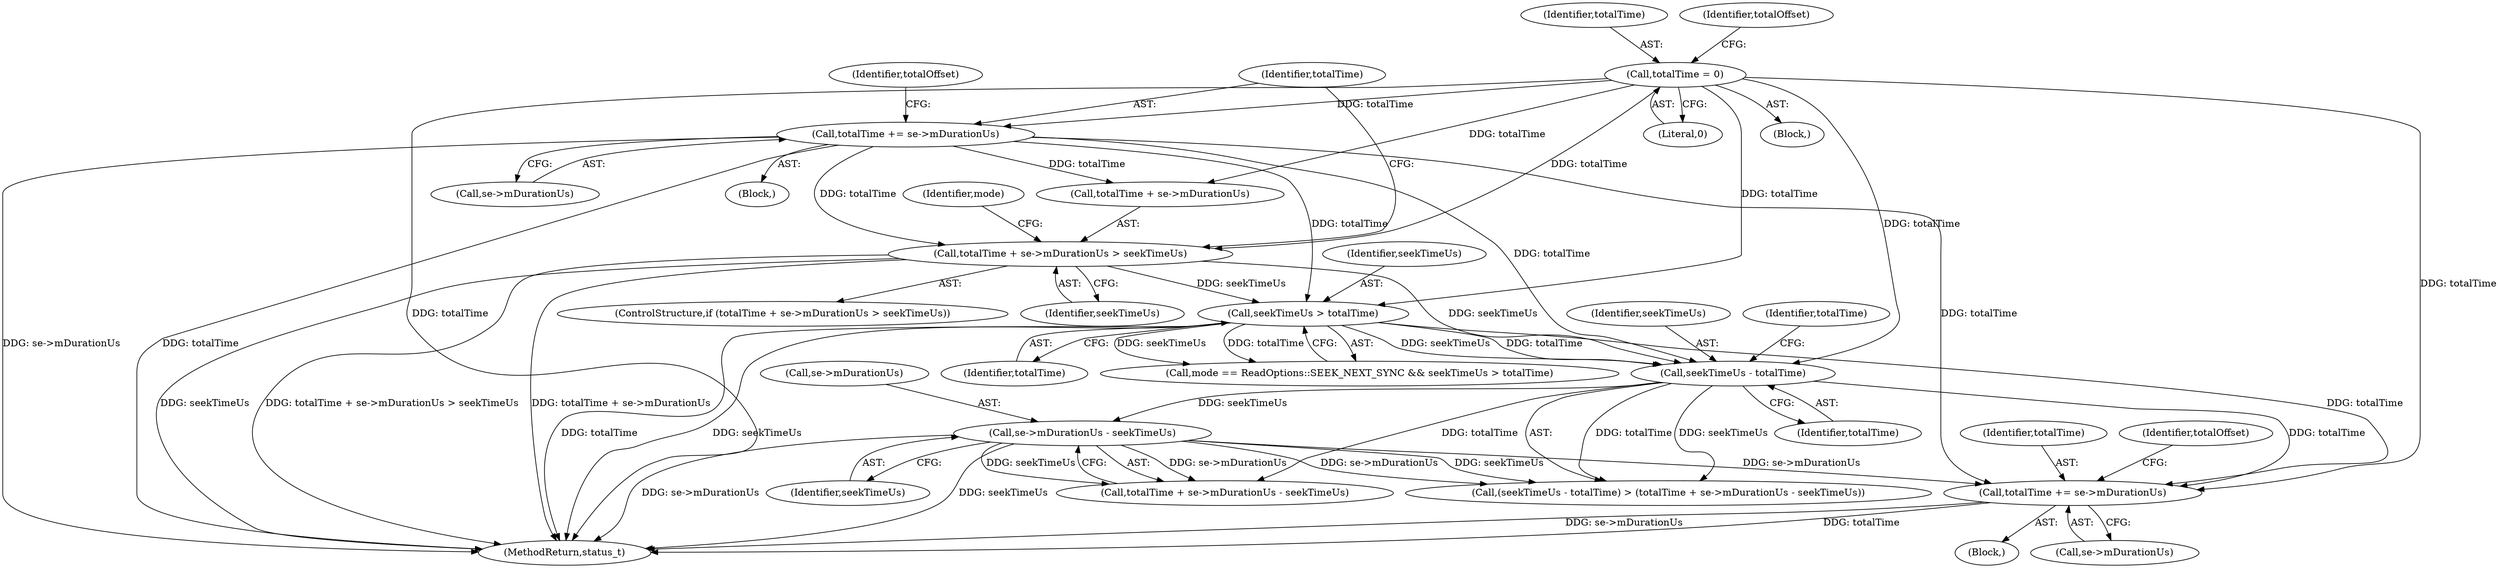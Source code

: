 digraph "0_Android_d48f0f145f8f0f4472bc0af668ac9a8bce44ba9b@pointer" {
"1000199" [label="(Call,totalTime += se->mDurationUs)"];
"1000193" [label="(Call,se->mDurationUs - seekTimeUs)"];
"1000188" [label="(Call,seekTimeUs - totalTime)"];
"1000166" [label="(Call,totalTime + se->mDurationUs > seekTimeUs)"];
"1000140" [label="(Call,totalTime = 0)"];
"1000210" [label="(Call,totalTime += se->mDurationUs)"];
"1000180" [label="(Call,seekTimeUs > totalTime)"];
"1000211" [label="(Identifier,totalTime)"];
"1000189" [label="(Identifier,seekTimeUs)"];
"1000178" [label="(Identifier,mode)"];
"1000157" [label="(Block,)"];
"1000830" [label="(MethodReturn,status_t)"];
"1000216" [label="(Identifier,totalOffset)"];
"1000198" [label="(Block,)"];
"1000191" [label="(Call,totalTime + se->mDurationUs - seekTimeUs)"];
"1000200" [label="(Identifier,totalTime)"];
"1000197" [label="(Identifier,seekTimeUs)"];
"1000166" [label="(Call,totalTime + se->mDurationUs > seekTimeUs)"];
"1000182" [label="(Identifier,totalTime)"];
"1000201" [label="(Call,se->mDurationUs)"];
"1000180" [label="(Call,seekTimeUs > totalTime)"];
"1000187" [label="(Call,(seekTimeUs - totalTime) > (totalTime + se->mDurationUs - seekTimeUs))"];
"1000142" [label="(Literal,0)"];
"1000165" [label="(ControlStructure,if (totalTime + se->mDurationUs > seekTimeUs))"];
"1000212" [label="(Call,se->mDurationUs)"];
"1000192" [label="(Identifier,totalTime)"];
"1000141" [label="(Identifier,totalTime)"];
"1000188" [label="(Call,seekTimeUs - totalTime)"];
"1000194" [label="(Call,se->mDurationUs)"];
"1000167" [label="(Call,totalTime + se->mDurationUs)"];
"1000181" [label="(Identifier,seekTimeUs)"];
"1000176" [label="(Call,mode == ReadOptions::SEEK_NEXT_SYNC && seekTimeUs > totalTime)"];
"1000190" [label="(Identifier,totalTime)"];
"1000140" [label="(Call,totalTime = 0)"];
"1000210" [label="(Call,totalTime += se->mDurationUs)"];
"1000138" [label="(Block,)"];
"1000199" [label="(Call,totalTime += se->mDurationUs)"];
"1000193" [label="(Call,se->mDurationUs - seekTimeUs)"];
"1000172" [label="(Identifier,seekTimeUs)"];
"1000205" [label="(Identifier,totalOffset)"];
"1000145" [label="(Identifier,totalOffset)"];
"1000199" -> "1000198"  [label="AST: "];
"1000199" -> "1000201"  [label="CFG: "];
"1000200" -> "1000199"  [label="AST: "];
"1000201" -> "1000199"  [label="AST: "];
"1000205" -> "1000199"  [label="CFG: "];
"1000199" -> "1000830"  [label="DDG: se->mDurationUs"];
"1000199" -> "1000830"  [label="DDG: totalTime"];
"1000193" -> "1000199"  [label="DDG: se->mDurationUs"];
"1000180" -> "1000199"  [label="DDG: totalTime"];
"1000140" -> "1000199"  [label="DDG: totalTime"];
"1000210" -> "1000199"  [label="DDG: totalTime"];
"1000188" -> "1000199"  [label="DDG: totalTime"];
"1000193" -> "1000191"  [label="AST: "];
"1000193" -> "1000197"  [label="CFG: "];
"1000194" -> "1000193"  [label="AST: "];
"1000197" -> "1000193"  [label="AST: "];
"1000191" -> "1000193"  [label="CFG: "];
"1000193" -> "1000830"  [label="DDG: se->mDurationUs"];
"1000193" -> "1000830"  [label="DDG: seekTimeUs"];
"1000193" -> "1000187"  [label="DDG: se->mDurationUs"];
"1000193" -> "1000187"  [label="DDG: seekTimeUs"];
"1000193" -> "1000191"  [label="DDG: se->mDurationUs"];
"1000193" -> "1000191"  [label="DDG: seekTimeUs"];
"1000188" -> "1000193"  [label="DDG: seekTimeUs"];
"1000188" -> "1000187"  [label="AST: "];
"1000188" -> "1000190"  [label="CFG: "];
"1000189" -> "1000188"  [label="AST: "];
"1000190" -> "1000188"  [label="AST: "];
"1000192" -> "1000188"  [label="CFG: "];
"1000188" -> "1000187"  [label="DDG: seekTimeUs"];
"1000188" -> "1000187"  [label="DDG: totalTime"];
"1000166" -> "1000188"  [label="DDG: seekTimeUs"];
"1000180" -> "1000188"  [label="DDG: seekTimeUs"];
"1000180" -> "1000188"  [label="DDG: totalTime"];
"1000140" -> "1000188"  [label="DDG: totalTime"];
"1000210" -> "1000188"  [label="DDG: totalTime"];
"1000188" -> "1000191"  [label="DDG: totalTime"];
"1000166" -> "1000165"  [label="AST: "];
"1000166" -> "1000172"  [label="CFG: "];
"1000167" -> "1000166"  [label="AST: "];
"1000172" -> "1000166"  [label="AST: "];
"1000178" -> "1000166"  [label="CFG: "];
"1000211" -> "1000166"  [label="CFG: "];
"1000166" -> "1000830"  [label="DDG: seekTimeUs"];
"1000166" -> "1000830"  [label="DDG: totalTime + se->mDurationUs > seekTimeUs"];
"1000166" -> "1000830"  [label="DDG: totalTime + se->mDurationUs"];
"1000140" -> "1000166"  [label="DDG: totalTime"];
"1000210" -> "1000166"  [label="DDG: totalTime"];
"1000166" -> "1000180"  [label="DDG: seekTimeUs"];
"1000140" -> "1000138"  [label="AST: "];
"1000140" -> "1000142"  [label="CFG: "];
"1000141" -> "1000140"  [label="AST: "];
"1000142" -> "1000140"  [label="AST: "];
"1000145" -> "1000140"  [label="CFG: "];
"1000140" -> "1000830"  [label="DDG: totalTime"];
"1000140" -> "1000167"  [label="DDG: totalTime"];
"1000140" -> "1000180"  [label="DDG: totalTime"];
"1000140" -> "1000210"  [label="DDG: totalTime"];
"1000210" -> "1000157"  [label="AST: "];
"1000210" -> "1000212"  [label="CFG: "];
"1000211" -> "1000210"  [label="AST: "];
"1000212" -> "1000210"  [label="AST: "];
"1000216" -> "1000210"  [label="CFG: "];
"1000210" -> "1000830"  [label="DDG: se->mDurationUs"];
"1000210" -> "1000830"  [label="DDG: totalTime"];
"1000210" -> "1000167"  [label="DDG: totalTime"];
"1000210" -> "1000180"  [label="DDG: totalTime"];
"1000180" -> "1000176"  [label="AST: "];
"1000180" -> "1000182"  [label="CFG: "];
"1000181" -> "1000180"  [label="AST: "];
"1000182" -> "1000180"  [label="AST: "];
"1000176" -> "1000180"  [label="CFG: "];
"1000180" -> "1000830"  [label="DDG: totalTime"];
"1000180" -> "1000830"  [label="DDG: seekTimeUs"];
"1000180" -> "1000176"  [label="DDG: seekTimeUs"];
"1000180" -> "1000176"  [label="DDG: totalTime"];
}
